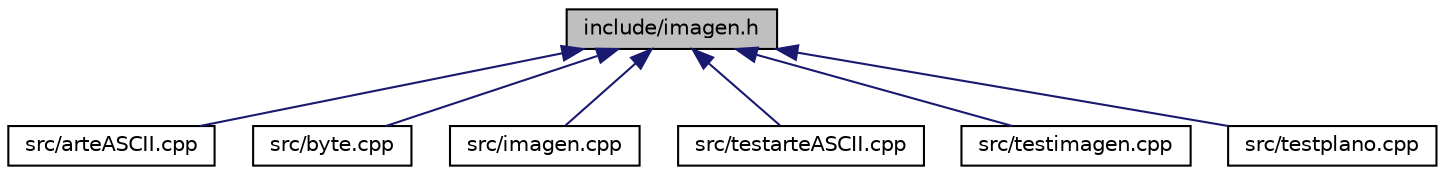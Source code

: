 digraph "include/imagen.h"
{
  edge [fontname="Helvetica",fontsize="10",labelfontname="Helvetica",labelfontsize="10"];
  node [fontname="Helvetica",fontsize="10",shape=record];
  Node1 [label="include/imagen.h",height=0.2,width=0.4,color="black", fillcolor="grey75", style="filled", fontcolor="black"];
  Node1 -> Node2 [dir="back",color="midnightblue",fontsize="10",style="solid",fontname="Helvetica"];
  Node2 [label="src/arteASCII.cpp",height=0.2,width=0.4,color="black", fillcolor="white", style="filled",URL="$arteASCII_8cpp_source.html"];
  Node1 -> Node3 [dir="back",color="midnightblue",fontsize="10",style="solid",fontname="Helvetica"];
  Node3 [label="src/byte.cpp",height=0.2,width=0.4,color="black", fillcolor="white", style="filled",URL="$byte_8cpp_source.html"];
  Node1 -> Node4 [dir="back",color="midnightblue",fontsize="10",style="solid",fontname="Helvetica"];
  Node4 [label="src/imagen.cpp",height=0.2,width=0.4,color="black", fillcolor="white", style="filled",URL="$imagen_8cpp_source.html"];
  Node1 -> Node5 [dir="back",color="midnightblue",fontsize="10",style="solid",fontname="Helvetica"];
  Node5 [label="src/testarteASCII.cpp",height=0.2,width=0.4,color="black", fillcolor="white", style="filled",URL="$testarteASCII_8cpp_source.html"];
  Node1 -> Node6 [dir="back",color="midnightblue",fontsize="10",style="solid",fontname="Helvetica"];
  Node6 [label="src/testimagen.cpp",height=0.2,width=0.4,color="black", fillcolor="white", style="filled",URL="$testimagen_8cpp_source.html"];
  Node1 -> Node7 [dir="back",color="midnightblue",fontsize="10",style="solid",fontname="Helvetica"];
  Node7 [label="src/testplano.cpp",height=0.2,width=0.4,color="black", fillcolor="white", style="filled",URL="$testplano_8cpp_source.html"];
}
